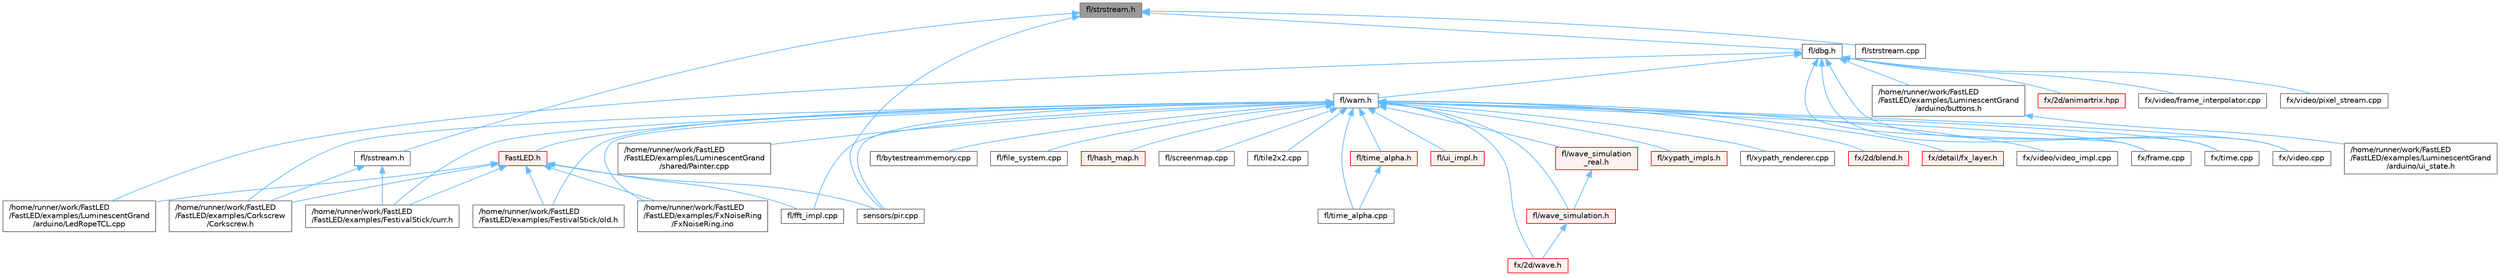 digraph "fl/strstream.h"
{
 // INTERACTIVE_SVG=YES
 // LATEX_PDF_SIZE
  bgcolor="transparent";
  edge [fontname=Helvetica,fontsize=10,labelfontname=Helvetica,labelfontsize=10];
  node [fontname=Helvetica,fontsize=10,shape=box,height=0.2,width=0.4];
  Node1 [id="Node000001",label="fl/strstream.h",height=0.2,width=0.4,color="gray40", fillcolor="grey60", style="filled", fontcolor="black",tooltip=" "];
  Node1 -> Node2 [id="edge1_Node000001_Node000002",dir="back",color="steelblue1",style="solid",tooltip=" "];
  Node2 [id="Node000002",label="fl/dbg.h",height=0.2,width=0.4,color="grey40", fillcolor="white", style="filled",URL="$d6/d01/dbg_8h.html",tooltip=" "];
  Node2 -> Node3 [id="edge2_Node000002_Node000003",dir="back",color="steelblue1",style="solid",tooltip=" "];
  Node3 [id="Node000003",label="/home/runner/work/FastLED\l/FastLED/examples/LuminescentGrand\l/arduino/LedRopeTCL.cpp",height=0.2,width=0.4,color="grey40", fillcolor="white", style="filled",URL="$d6/dc9/_led_rope_t_c_l_8cpp.html",tooltip=" "];
  Node2 -> Node4 [id="edge3_Node000002_Node000004",dir="back",color="steelblue1",style="solid",tooltip=" "];
  Node4 [id="Node000004",label="/home/runner/work/FastLED\l/FastLED/examples/LuminescentGrand\l/arduino/buttons.h",height=0.2,width=0.4,color="grey40", fillcolor="white", style="filled",URL="$de/d05/buttons_8h.html",tooltip=" "];
  Node4 -> Node5 [id="edge4_Node000004_Node000005",dir="back",color="steelblue1",style="solid",tooltip=" "];
  Node5 [id="Node000005",label="/home/runner/work/FastLED\l/FastLED/examples/LuminescentGrand\l/arduino/ui_state.h",height=0.2,width=0.4,color="grey40", fillcolor="white", style="filled",URL="$d9/da7/ui__state_8h.html",tooltip=" "];
  Node2 -> Node6 [id="edge5_Node000002_Node000006",dir="back",color="steelblue1",style="solid",tooltip=" "];
  Node6 [id="Node000006",label="fl/warn.h",height=0.2,width=0.4,color="grey40", fillcolor="white", style="filled",URL="$de/d77/warn_8h.html",tooltip=" "];
  Node6 -> Node7 [id="edge6_Node000006_Node000007",dir="back",color="steelblue1",style="solid",tooltip=" "];
  Node7 [id="Node000007",label="/home/runner/work/FastLED\l/FastLED/examples/Corkscrew\l/Corkscrew.h",height=0.2,width=0.4,color="grey40", fillcolor="white", style="filled",URL="$df/d40/examples_2_corkscrew_2corkscrew_8h.html",tooltip=" "];
  Node6 -> Node8 [id="edge7_Node000006_Node000008",dir="back",color="steelblue1",style="solid",tooltip=" "];
  Node8 [id="Node000008",label="/home/runner/work/FastLED\l/FastLED/examples/FestivalStick/curr.h",height=0.2,width=0.4,color="grey40", fillcolor="white", style="filled",URL="$d4/d06/curr_8h.html",tooltip=" "];
  Node6 -> Node9 [id="edge8_Node000006_Node000009",dir="back",color="steelblue1",style="solid",tooltip=" "];
  Node9 [id="Node000009",label="/home/runner/work/FastLED\l/FastLED/examples/FestivalStick/old.h",height=0.2,width=0.4,color="grey40", fillcolor="white", style="filled",URL="$d7/da1/old_8h.html",tooltip=" "];
  Node6 -> Node10 [id="edge9_Node000006_Node000010",dir="back",color="steelblue1",style="solid",tooltip=" "];
  Node10 [id="Node000010",label="/home/runner/work/FastLED\l/FastLED/examples/FxNoiseRing\l/FxNoiseRing.ino",height=0.2,width=0.4,color="grey40", fillcolor="white", style="filled",URL="$d3/dac/_fx_noise_ring_8ino.html",tooltip=" "];
  Node6 -> Node11 [id="edge10_Node000006_Node000011",dir="back",color="steelblue1",style="solid",tooltip=" "];
  Node11 [id="Node000011",label="/home/runner/work/FastLED\l/FastLED/examples/LuminescentGrand\l/shared/Painter.cpp",height=0.2,width=0.4,color="grey40", fillcolor="white", style="filled",URL="$db/d33/_painter_8cpp.html",tooltip=" "];
  Node6 -> Node12 [id="edge11_Node000006_Node000012",dir="back",color="steelblue1",style="solid",tooltip=" "];
  Node12 [id="Node000012",label="FastLED.h",height=0.2,width=0.4,color="red", fillcolor="#FFF0F0", style="filled",URL="$db/d97/_fast_l_e_d_8h.html",tooltip="central include file for FastLED, defines the CFastLED class/object"];
  Node12 -> Node7 [id="edge12_Node000012_Node000007",dir="back",color="steelblue1",style="solid",tooltip=" "];
  Node12 -> Node8 [id="edge13_Node000012_Node000008",dir="back",color="steelblue1",style="solid",tooltip=" "];
  Node12 -> Node9 [id="edge14_Node000012_Node000009",dir="back",color="steelblue1",style="solid",tooltip=" "];
  Node12 -> Node10 [id="edge15_Node000012_Node000010",dir="back",color="steelblue1",style="solid",tooltip=" "];
  Node12 -> Node3 [id="edge16_Node000012_Node000003",dir="back",color="steelblue1",style="solid",tooltip=" "];
  Node12 -> Node110 [id="edge17_Node000012_Node000110",dir="back",color="steelblue1",style="solid",tooltip=" "];
  Node110 [id="Node000110",label="fl/fft_impl.cpp",height=0.2,width=0.4,color="grey40", fillcolor="white", style="filled",URL="$d1/dff/fft__impl_8cpp.html",tooltip=" "];
  Node12 -> Node105 [id="edge18_Node000012_Node000105",dir="back",color="steelblue1",style="solid",tooltip=" "];
  Node105 [id="Node000105",label="sensors/pir.cpp",height=0.2,width=0.4,color="grey40", fillcolor="white", style="filled",URL="$d2/da7/pir_8cpp.html",tooltip=" "];
  Node6 -> Node147 [id="edge19_Node000006_Node000147",dir="back",color="steelblue1",style="solid",tooltip=" "];
  Node147 [id="Node000147",label="fl/bytestreammemory.cpp",height=0.2,width=0.4,color="grey40", fillcolor="white", style="filled",URL="$de/d95/bytestreammemory_8cpp.html",tooltip=" "];
  Node6 -> Node110 [id="edge20_Node000006_Node000110",dir="back",color="steelblue1",style="solid",tooltip=" "];
  Node6 -> Node148 [id="edge21_Node000006_Node000148",dir="back",color="steelblue1",style="solid",tooltip=" "];
  Node148 [id="Node000148",label="fl/file_system.cpp",height=0.2,width=0.4,color="grey40", fillcolor="white", style="filled",URL="$d4/d37/file__system_8cpp.html",tooltip=" "];
  Node6 -> Node149 [id="edge22_Node000006_Node000149",dir="back",color="steelblue1",style="solid",tooltip=" "];
  Node149 [id="Node000149",label="fl/hash_map.h",height=0.2,width=0.4,color="red", fillcolor="#FFF0F0", style="filled",URL="$d6/d13/hash__map_8h.html",tooltip=" "];
  Node6 -> Node160 [id="edge23_Node000006_Node000160",dir="back",color="steelblue1",style="solid",tooltip=" "];
  Node160 [id="Node000160",label="fl/screenmap.cpp",height=0.2,width=0.4,color="grey40", fillcolor="white", style="filled",URL="$d9/d6f/screenmap_8cpp.html",tooltip=" "];
  Node6 -> Node156 [id="edge24_Node000006_Node000156",dir="back",color="steelblue1",style="solid",tooltip=" "];
  Node156 [id="Node000156",label="fl/tile2x2.cpp",height=0.2,width=0.4,color="grey40", fillcolor="white", style="filled",URL="$db/d15/tile2x2_8cpp.html",tooltip=" "];
  Node6 -> Node161 [id="edge25_Node000006_Node000161",dir="back",color="steelblue1",style="solid",tooltip=" "];
  Node161 [id="Node000161",label="fl/time_alpha.cpp",height=0.2,width=0.4,color="grey40", fillcolor="white", style="filled",URL="$d6/d07/time__alpha_8cpp.html",tooltip=" "];
  Node6 -> Node162 [id="edge26_Node000006_Node000162",dir="back",color="steelblue1",style="solid",tooltip=" "];
  Node162 [id="Node000162",label="fl/time_alpha.h",height=0.2,width=0.4,color="red", fillcolor="#FFF0F0", style="filled",URL="$d0/d87/time__alpha_8h.html",tooltip=" "];
  Node162 -> Node161 [id="edge27_Node000162_Node000161",dir="back",color="steelblue1",style="solid",tooltip=" "];
  Node6 -> Node165 [id="edge28_Node000006_Node000165",dir="back",color="steelblue1",style="solid",tooltip=" "];
  Node165 [id="Node000165",label="fl/ui_impl.h",height=0.2,width=0.4,color="red", fillcolor="#FFF0F0", style="filled",URL="$d6/dc0/ui__impl_8h.html",tooltip=" "];
  Node6 -> Node172 [id="edge29_Node000006_Node000172",dir="back",color="steelblue1",style="solid",tooltip=" "];
  Node172 [id="Node000172",label="fl/wave_simulation.h",height=0.2,width=0.4,color="red", fillcolor="#FFF0F0", style="filled",URL="$dc/d36/wave__simulation_8h.html",tooltip=" "];
  Node172 -> Node139 [id="edge30_Node000172_Node000139",dir="back",color="steelblue1",style="solid",tooltip=" "];
  Node139 [id="Node000139",label="fx/2d/wave.h",height=0.2,width=0.4,color="red", fillcolor="#FFF0F0", style="filled",URL="$de/de9/src_2fx_22d_2wave_8h.html",tooltip=" "];
  Node6 -> Node174 [id="edge31_Node000006_Node000174",dir="back",color="steelblue1",style="solid",tooltip=" "];
  Node174 [id="Node000174",label="fl/wave_simulation\l_real.h",height=0.2,width=0.4,color="red", fillcolor="#FFF0F0", style="filled",URL="$dd/d8e/wave__simulation__real_8h.html",tooltip=" "];
  Node174 -> Node172 [id="edge32_Node000174_Node000172",dir="back",color="steelblue1",style="solid",tooltip=" "];
  Node6 -> Node176 [id="edge33_Node000006_Node000176",dir="back",color="steelblue1",style="solid",tooltip=" "];
  Node176 [id="Node000176",label="fl/xypath_impls.h",height=0.2,width=0.4,color="red", fillcolor="#FFF0F0", style="filled",URL="$d8/d5f/xypath__impls_8h.html",tooltip=" "];
  Node6 -> Node182 [id="edge34_Node000006_Node000182",dir="back",color="steelblue1",style="solid",tooltip=" "];
  Node182 [id="Node000182",label="fl/xypath_renderer.cpp",height=0.2,width=0.4,color="grey40", fillcolor="white", style="filled",URL="$d2/d31/xypath__renderer_8cpp.html",tooltip=" "];
  Node6 -> Node183 [id="edge35_Node000006_Node000183",dir="back",color="steelblue1",style="solid",tooltip=" "];
  Node183 [id="Node000183",label="fx/2d/blend.h",height=0.2,width=0.4,color="red", fillcolor="#FFF0F0", style="filled",URL="$d8/d4e/blend_8h.html",tooltip=" "];
  Node6 -> Node139 [id="edge36_Node000006_Node000139",dir="back",color="steelblue1",style="solid",tooltip=" "];
  Node6 -> Node184 [id="edge37_Node000006_Node000184",dir="back",color="steelblue1",style="solid",tooltip=" "];
  Node184 [id="Node000184",label="fx/detail/fx_layer.h",height=0.2,width=0.4,color="red", fillcolor="#FFF0F0", style="filled",URL="$d7/d2f/fx__layer_8h.html",tooltip=" "];
  Node6 -> Node186 [id="edge38_Node000006_Node000186",dir="back",color="steelblue1",style="solid",tooltip=" "];
  Node186 [id="Node000186",label="fx/frame.cpp",height=0.2,width=0.4,color="grey40", fillcolor="white", style="filled",URL="$da/d14/frame_8cpp.html",tooltip=" "];
  Node6 -> Node187 [id="edge39_Node000006_Node000187",dir="back",color="steelblue1",style="solid",tooltip=" "];
  Node187 [id="Node000187",label="fx/time.cpp",height=0.2,width=0.4,color="grey40", fillcolor="white", style="filled",URL="$de/daf/time_8cpp.html",tooltip=" "];
  Node6 -> Node188 [id="edge40_Node000006_Node000188",dir="back",color="steelblue1",style="solid",tooltip=" "];
  Node188 [id="Node000188",label="fx/video.cpp",height=0.2,width=0.4,color="grey40", fillcolor="white", style="filled",URL="$d0/d05/video_8cpp.html",tooltip=" "];
  Node6 -> Node189 [id="edge41_Node000006_Node000189",dir="back",color="steelblue1",style="solid",tooltip=" "];
  Node189 [id="Node000189",label="fx/video/video_impl.cpp",height=0.2,width=0.4,color="grey40", fillcolor="white", style="filled",URL="$d0/d7f/video__impl_8cpp.html",tooltip=" "];
  Node6 -> Node105 [id="edge42_Node000006_Node000105",dir="back",color="steelblue1",style="solid",tooltip=" "];
  Node2 -> Node136 [id="edge43_Node000002_Node000136",dir="back",color="steelblue1",style="solid",tooltip=" "];
  Node136 [id="Node000136",label="fx/2d/animartrix.hpp",height=0.2,width=0.4,color="red", fillcolor="#FFF0F0", style="filled",URL="$d3/dc3/animartrix_8hpp.html",tooltip=" "];
  Node2 -> Node186 [id="edge44_Node000002_Node000186",dir="back",color="steelblue1",style="solid",tooltip=" "];
  Node2 -> Node187 [id="edge45_Node000002_Node000187",dir="back",color="steelblue1",style="solid",tooltip=" "];
  Node2 -> Node188 [id="edge46_Node000002_Node000188",dir="back",color="steelblue1",style="solid",tooltip=" "];
  Node2 -> Node190 [id="edge47_Node000002_Node000190",dir="back",color="steelblue1",style="solid",tooltip=" "];
  Node190 [id="Node000190",label="fx/video/frame_interpolator.cpp",height=0.2,width=0.4,color="grey40", fillcolor="white", style="filled",URL="$d5/da4/frame__interpolator_8cpp.html",tooltip=" "];
  Node2 -> Node191 [id="edge48_Node000002_Node000191",dir="back",color="steelblue1",style="solid",tooltip=" "];
  Node191 [id="Node000191",label="fx/video/pixel_stream.cpp",height=0.2,width=0.4,color="grey40", fillcolor="white", style="filled",URL="$da/d7a/pixel__stream_8cpp.html",tooltip=" "];
  Node1 -> Node192 [id="edge49_Node000001_Node000192",dir="back",color="steelblue1",style="solid",tooltip=" "];
  Node192 [id="Node000192",label="fl/sstream.h",height=0.2,width=0.4,color="grey40", fillcolor="white", style="filled",URL="$da/da4/sstream_8h.html",tooltip=" "];
  Node192 -> Node7 [id="edge50_Node000192_Node000007",dir="back",color="steelblue1",style="solid",tooltip=" "];
  Node192 -> Node8 [id="edge51_Node000192_Node000008",dir="back",color="steelblue1",style="solid",tooltip=" "];
  Node1 -> Node193 [id="edge52_Node000001_Node000193",dir="back",color="steelblue1",style="solid",tooltip=" "];
  Node193 [id="Node000193",label="fl/strstream.cpp",height=0.2,width=0.4,color="grey40", fillcolor="white", style="filled",URL="$d3/d80/strstream_8cpp.html",tooltip=" "];
  Node1 -> Node105 [id="edge53_Node000001_Node000105",dir="back",color="steelblue1",style="solid",tooltip=" "];
}
